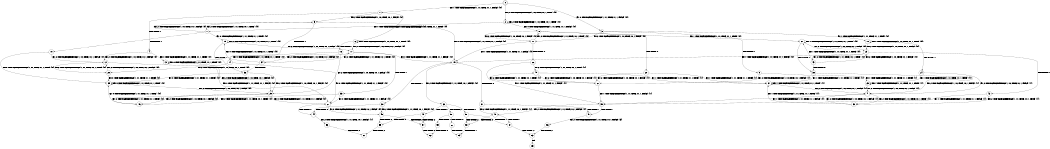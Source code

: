 digraph BCG {
size = "7, 10.5";
center = TRUE;
node [shape = circle];
0 [peripheries = 2];
0 -> 1 [label = "EX !1 !ATOMIC_EXCH_BRANCH (1, +1, TRUE, +1, 1, FALSE) !{0}"];
0 -> 2 [label = "EX !2 !ATOMIC_EXCH_BRANCH (1, +0, TRUE, +0, 1, TRUE) !{0}"];
0 -> 3 [label = "EX !0 !ATOMIC_EXCH_BRANCH (1, +1, TRUE, +1, 1, FALSE) !{0}"];
1 -> 4 [label = "TERMINATE !1"];
1 -> 5 [label = "EX !2 !ATOMIC_EXCH_BRANCH (1, +0, TRUE, +0, 1, FALSE) !{0}"];
1 -> 6 [label = "EX !0 !ATOMIC_EXCH_BRANCH (1, +1, TRUE, +1, 1, TRUE) !{0}"];
2 -> 7 [label = "EX !1 !ATOMIC_EXCH_BRANCH (1, +1, TRUE, +1, 1, FALSE) !{0}"];
2 -> 8 [label = "EX !0 !ATOMIC_EXCH_BRANCH (1, +1, TRUE, +1, 1, FALSE) !{0}"];
2 -> 2 [label = "EX !2 !ATOMIC_EXCH_BRANCH (1, +0, TRUE, +0, 1, TRUE) !{0}"];
3 -> 9 [label = "TERMINATE !0"];
3 -> 10 [label = "EX !1 !ATOMIC_EXCH_BRANCH (1, +1, TRUE, +1, 1, TRUE) !{0}"];
3 -> 11 [label = "EX !2 !ATOMIC_EXCH_BRANCH (1, +0, TRUE, +0, 1, FALSE) !{0}"];
4 -> 12 [label = "EX !2 !ATOMIC_EXCH_BRANCH (1, +0, TRUE, +0, 1, FALSE) !{0}"];
4 -> 13 [label = "EX !0 !ATOMIC_EXCH_BRANCH (1, +1, TRUE, +1, 1, TRUE) !{0}"];
5 -> 14 [label = "TERMINATE !1"];
5 -> 15 [label = "EX !0 !ATOMIC_EXCH_BRANCH (1, +1, TRUE, +1, 1, FALSE) !{0}"];
5 -> 7 [label = "EX !2 !ATOMIC_EXCH_BRANCH (1, +1, TRUE, +0, 1, TRUE) !{0}"];
6 -> 16 [label = "TERMINATE !1"];
6 -> 17 [label = "EX !2 !ATOMIC_EXCH_BRANCH (1, +0, TRUE, +0, 1, FALSE) !{0}"];
6 -> 6 [label = "EX !0 !ATOMIC_EXCH_BRANCH (1, +1, TRUE, +1, 1, TRUE) !{0}"];
7 -> 18 [label = "TERMINATE !1"];
7 -> 19 [label = "EX !0 !ATOMIC_EXCH_BRANCH (1, +1, TRUE, +1, 1, TRUE) !{0}"];
7 -> 5 [label = "EX !2 !ATOMIC_EXCH_BRANCH (1, +0, TRUE, +0, 1, FALSE) !{0}"];
8 -> 20 [label = "TERMINATE !0"];
8 -> 21 [label = "EX !1 !ATOMIC_EXCH_BRANCH (1, +1, TRUE, +1, 1, TRUE) !{0}"];
8 -> 11 [label = "EX !2 !ATOMIC_EXCH_BRANCH (1, +0, TRUE, +0, 1, FALSE) !{0}"];
9 -> 22 [label = "EX !2 !ATOMIC_EXCH_BRANCH (1, +0, TRUE, +0, 1, FALSE) !{1}"];
9 -> 23 [label = "EX !1 !ATOMIC_EXCH_BRANCH (1, +1, TRUE, +1, 1, TRUE) !{1}"];
10 -> 24 [label = "TERMINATE !0"];
10 -> 25 [label = "EX !2 !ATOMIC_EXCH_BRANCH (1, +0, TRUE, +0, 1, FALSE) !{0}"];
10 -> 10 [label = "EX !1 !ATOMIC_EXCH_BRANCH (1, +1, TRUE, +1, 1, TRUE) !{0}"];
11 -> 26 [label = "TERMINATE !0"];
11 -> 15 [label = "EX !1 !ATOMIC_EXCH_BRANCH (1, +1, TRUE, +1, 1, FALSE) !{0}"];
11 -> 8 [label = "EX !2 !ATOMIC_EXCH_BRANCH (1, +1, TRUE, +0, 1, TRUE) !{0}"];
12 -> 27 [label = "EX !0 !ATOMIC_EXCH_BRANCH (1, +1, TRUE, +1, 1, FALSE) !{0}"];
12 -> 28 [label = "EX !2 !ATOMIC_EXCH_BRANCH (1, +1, TRUE, +0, 1, TRUE) !{0}"];
13 -> 29 [label = "EX !2 !ATOMIC_EXCH_BRANCH (1, +0, TRUE, +0, 1, FALSE) !{0}"];
13 -> 13 [label = "EX !0 !ATOMIC_EXCH_BRANCH (1, +1, TRUE, +1, 1, TRUE) !{0}"];
14 -> 27 [label = "EX !0 !ATOMIC_EXCH_BRANCH (1, +1, TRUE, +1, 1, FALSE) !{0}"];
14 -> 28 [label = "EX !2 !ATOMIC_EXCH_BRANCH (1, +1, TRUE, +0, 1, TRUE) !{0}"];
15 -> 30 [label = "TERMINATE !1"];
15 -> 31 [label = "TERMINATE !0"];
15 -> 32 [label = "EX !2 !ATOMIC_EXCH_BRANCH (1, +1, TRUE, +0, 1, FALSE) !{0}"];
16 -> 29 [label = "EX !2 !ATOMIC_EXCH_BRANCH (1, +0, TRUE, +0, 1, FALSE) !{0}"];
16 -> 13 [label = "EX !0 !ATOMIC_EXCH_BRANCH (1, +1, TRUE, +1, 1, TRUE) !{0}"];
17 -> 33 [label = "TERMINATE !1"];
17 -> 34 [label = "EX !2 !ATOMIC_EXCH_BRANCH (1, +1, TRUE, +0, 1, TRUE) !{0}"];
17 -> 15 [label = "EX !0 !ATOMIC_EXCH_BRANCH (1, +1, TRUE, +1, 1, FALSE) !{0}"];
18 -> 35 [label = "EX !0 !ATOMIC_EXCH_BRANCH (1, +1, TRUE, +1, 1, TRUE) !{0}"];
18 -> 12 [label = "EX !2 !ATOMIC_EXCH_BRANCH (1, +0, TRUE, +0, 1, FALSE) !{0}"];
19 -> 36 [label = "TERMINATE !1"];
19 -> 17 [label = "EX !2 !ATOMIC_EXCH_BRANCH (1, +0, TRUE, +0, 1, FALSE) !{0}"];
19 -> 19 [label = "EX !0 !ATOMIC_EXCH_BRANCH (1, +1, TRUE, +1, 1, TRUE) !{0}"];
20 -> 37 [label = "EX !1 !ATOMIC_EXCH_BRANCH (1, +1, TRUE, +1, 1, TRUE) !{1}"];
20 -> 22 [label = "EX !2 !ATOMIC_EXCH_BRANCH (1, +0, TRUE, +0, 1, FALSE) !{1}"];
21 -> 38 [label = "TERMINATE !0"];
21 -> 25 [label = "EX !2 !ATOMIC_EXCH_BRANCH (1, +0, TRUE, +0, 1, FALSE) !{0}"];
21 -> 21 [label = "EX !1 !ATOMIC_EXCH_BRANCH (1, +1, TRUE, +1, 1, TRUE) !{0}"];
22 -> 39 [label = "EX !1 !ATOMIC_EXCH_BRANCH (1, +1, TRUE, +1, 1, FALSE) !{1}"];
22 -> 40 [label = "EX !2 !ATOMIC_EXCH_BRANCH (1, +1, TRUE, +0, 1, TRUE) !{1}"];
23 -> 41 [label = "EX !2 !ATOMIC_EXCH_BRANCH (1, +0, TRUE, +0, 1, FALSE) !{1}"];
23 -> 23 [label = "EX !1 !ATOMIC_EXCH_BRANCH (1, +1, TRUE, +1, 1, TRUE) !{1}"];
24 -> 41 [label = "EX !2 !ATOMIC_EXCH_BRANCH (1, +0, TRUE, +0, 1, FALSE) !{1}"];
24 -> 23 [label = "EX !1 !ATOMIC_EXCH_BRANCH (1, +1, TRUE, +1, 1, TRUE) !{1}"];
25 -> 42 [label = "TERMINATE !0"];
25 -> 43 [label = "EX !2 !ATOMIC_EXCH_BRANCH (1, +1, TRUE, +0, 1, TRUE) !{0}"];
25 -> 15 [label = "EX !1 !ATOMIC_EXCH_BRANCH (1, +1, TRUE, +1, 1, FALSE) !{0}"];
26 -> 39 [label = "EX !1 !ATOMIC_EXCH_BRANCH (1, +1, TRUE, +1, 1, FALSE) !{1}"];
26 -> 40 [label = "EX !2 !ATOMIC_EXCH_BRANCH (1, +1, TRUE, +0, 1, TRUE) !{1}"];
27 -> 44 [label = "TERMINATE !0"];
27 -> 45 [label = "EX !2 !ATOMIC_EXCH_BRANCH (1, +1, TRUE, +0, 1, FALSE) !{0}"];
28 -> 35 [label = "EX !0 !ATOMIC_EXCH_BRANCH (1, +1, TRUE, +1, 1, TRUE) !{0}"];
28 -> 12 [label = "EX !2 !ATOMIC_EXCH_BRANCH (1, +0, TRUE, +0, 1, FALSE) !{0}"];
29 -> 46 [label = "EX !2 !ATOMIC_EXCH_BRANCH (1, +1, TRUE, +0, 1, TRUE) !{0}"];
29 -> 27 [label = "EX !0 !ATOMIC_EXCH_BRANCH (1, +1, TRUE, +1, 1, FALSE) !{0}"];
30 -> 44 [label = "TERMINATE !0"];
30 -> 45 [label = "EX !2 !ATOMIC_EXCH_BRANCH (1, +1, TRUE, +0, 1, FALSE) !{0}"];
31 -> 47 [label = "TERMINATE !1"];
31 -> 48 [label = "EX !2 !ATOMIC_EXCH_BRANCH (1, +1, TRUE, +0, 1, FALSE) !{1}"];
32 -> 49 [label = "TERMINATE !1"];
32 -> 50 [label = "TERMINATE !2"];
32 -> 51 [label = "TERMINATE !0"];
33 -> 46 [label = "EX !2 !ATOMIC_EXCH_BRANCH (1, +1, TRUE, +0, 1, TRUE) !{0}"];
33 -> 27 [label = "EX !0 !ATOMIC_EXCH_BRANCH (1, +1, TRUE, +1, 1, FALSE) !{0}"];
34 -> 36 [label = "TERMINATE !1"];
34 -> 17 [label = "EX !2 !ATOMIC_EXCH_BRANCH (1, +0, TRUE, +0, 1, FALSE) !{0}"];
34 -> 19 [label = "EX !0 !ATOMIC_EXCH_BRANCH (1, +1, TRUE, +1, 1, TRUE) !{0}"];
35 -> 29 [label = "EX !2 !ATOMIC_EXCH_BRANCH (1, +0, TRUE, +0, 1, FALSE) !{0}"];
35 -> 35 [label = "EX !0 !ATOMIC_EXCH_BRANCH (1, +1, TRUE, +1, 1, TRUE) !{0}"];
36 -> 29 [label = "EX !2 !ATOMIC_EXCH_BRANCH (1, +0, TRUE, +0, 1, FALSE) !{0}"];
36 -> 35 [label = "EX !0 !ATOMIC_EXCH_BRANCH (1, +1, TRUE, +1, 1, TRUE) !{0}"];
37 -> 41 [label = "EX !2 !ATOMIC_EXCH_BRANCH (1, +0, TRUE, +0, 1, FALSE) !{1}"];
37 -> 37 [label = "EX !1 !ATOMIC_EXCH_BRANCH (1, +1, TRUE, +1, 1, TRUE) !{1}"];
38 -> 41 [label = "EX !2 !ATOMIC_EXCH_BRANCH (1, +0, TRUE, +0, 1, FALSE) !{1}"];
38 -> 37 [label = "EX !1 !ATOMIC_EXCH_BRANCH (1, +1, TRUE, +1, 1, TRUE) !{1}"];
39 -> 47 [label = "TERMINATE !1"];
39 -> 48 [label = "EX !2 !ATOMIC_EXCH_BRANCH (1, +1, TRUE, +0, 1, FALSE) !{1}"];
40 -> 37 [label = "EX !1 !ATOMIC_EXCH_BRANCH (1, +1, TRUE, +1, 1, TRUE) !{1}"];
40 -> 22 [label = "EX !2 !ATOMIC_EXCH_BRANCH (1, +0, TRUE, +0, 1, FALSE) !{1}"];
41 -> 52 [label = "EX !2 !ATOMIC_EXCH_BRANCH (1, +1, TRUE, +0, 1, TRUE) !{1}"];
41 -> 39 [label = "EX !1 !ATOMIC_EXCH_BRANCH (1, +1, TRUE, +1, 1, FALSE) !{1}"];
42 -> 52 [label = "EX !2 !ATOMIC_EXCH_BRANCH (1, +1, TRUE, +0, 1, TRUE) !{1}"];
42 -> 39 [label = "EX !1 !ATOMIC_EXCH_BRANCH (1, +1, TRUE, +1, 1, FALSE) !{1}"];
43 -> 38 [label = "TERMINATE !0"];
43 -> 25 [label = "EX !2 !ATOMIC_EXCH_BRANCH (1, +0, TRUE, +0, 1, FALSE) !{0}"];
43 -> 21 [label = "EX !1 !ATOMIC_EXCH_BRANCH (1, +1, TRUE, +1, 1, TRUE) !{0}"];
44 -> 53 [label = "EX !2 !ATOMIC_EXCH_BRANCH (1, +1, TRUE, +0, 1, FALSE) !{1}"];
45 -> 54 [label = "TERMINATE !2"];
45 -> 55 [label = "TERMINATE !0"];
46 -> 29 [label = "EX !2 !ATOMIC_EXCH_BRANCH (1, +0, TRUE, +0, 1, FALSE) !{0}"];
46 -> 35 [label = "EX !0 !ATOMIC_EXCH_BRANCH (1, +1, TRUE, +1, 1, TRUE) !{0}"];
47 -> 56 [label = "EX !2 !ATOMIC_EXCH_BRANCH (1, +1, TRUE, +0, 1, FALSE) !{2}"];
48 -> 57 [label = "TERMINATE !1"];
48 -> 58 [label = "TERMINATE !2"];
49 -> 54 [label = "TERMINATE !2"];
49 -> 55 [label = "TERMINATE !0"];
50 -> 59 [label = "TERMINATE !1"];
50 -> 60 [label = "TERMINATE !0"];
51 -> 57 [label = "TERMINATE !1"];
51 -> 58 [label = "TERMINATE !2"];
52 -> 41 [label = "EX !2 !ATOMIC_EXCH_BRANCH (1, +0, TRUE, +0, 1, FALSE) !{1}"];
52 -> 37 [label = "EX !1 !ATOMIC_EXCH_BRANCH (1, +1, TRUE, +1, 1, TRUE) !{1}"];
53 -> 61 [label = "TERMINATE !2"];
54 -> 62 [label = "TERMINATE !0"];
55 -> 61 [label = "TERMINATE !2"];
56 -> 63 [label = "TERMINATE !2"];
57 -> 63 [label = "TERMINATE !2"];
58 -> 64 [label = "TERMINATE !1"];
59 -> 62 [label = "TERMINATE !0"];
60 -> 64 [label = "TERMINATE !1"];
63 -> 65 [label = "exit"];
}
